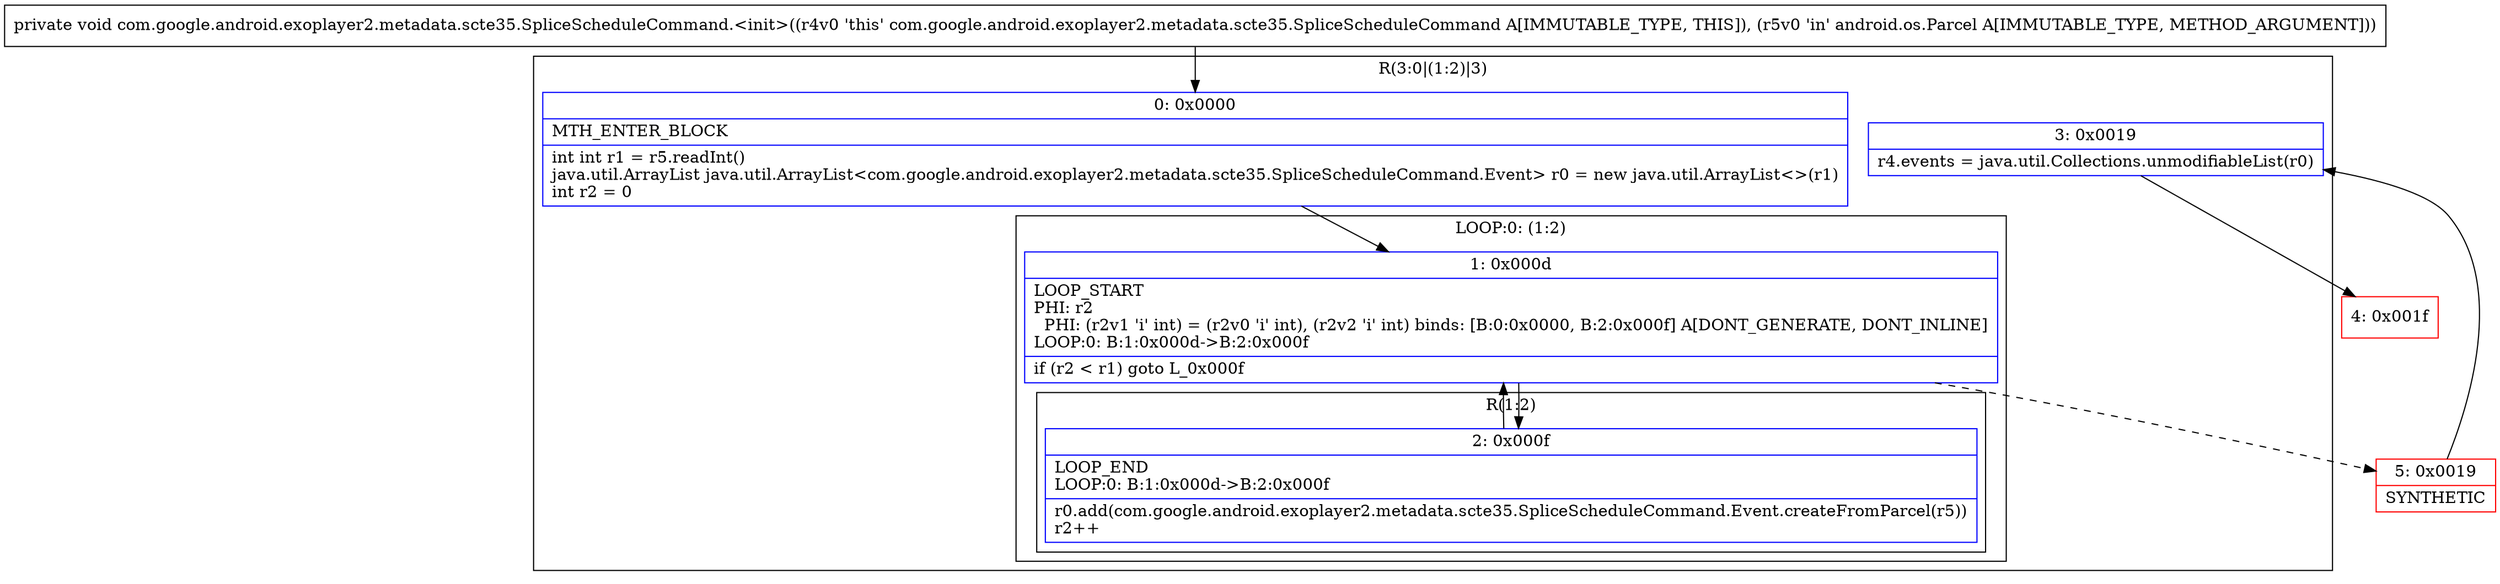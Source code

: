 digraph "CFG forcom.google.android.exoplayer2.metadata.scte35.SpliceScheduleCommand.\<init\>(Landroid\/os\/Parcel;)V" {
subgraph cluster_Region_707015505 {
label = "R(3:0|(1:2)|3)";
node [shape=record,color=blue];
Node_0 [shape=record,label="{0\:\ 0x0000|MTH_ENTER_BLOCK\l|int int r1 = r5.readInt()\ljava.util.ArrayList java.util.ArrayList\<com.google.android.exoplayer2.metadata.scte35.SpliceScheduleCommand.Event\> r0 = new java.util.ArrayList\<\>(r1)\lint r2 = 0\l}"];
subgraph cluster_LoopRegion_539598257 {
label = "LOOP:0: (1:2)";
node [shape=record,color=blue];
Node_1 [shape=record,label="{1\:\ 0x000d|LOOP_START\lPHI: r2 \l  PHI: (r2v1 'i' int) = (r2v0 'i' int), (r2v2 'i' int) binds: [B:0:0x0000, B:2:0x000f] A[DONT_GENERATE, DONT_INLINE]\lLOOP:0: B:1:0x000d\-\>B:2:0x000f\l|if (r2 \< r1) goto L_0x000f\l}"];
subgraph cluster_Region_890432314 {
label = "R(1:2)";
node [shape=record,color=blue];
Node_2 [shape=record,label="{2\:\ 0x000f|LOOP_END\lLOOP:0: B:1:0x000d\-\>B:2:0x000f\l|r0.add(com.google.android.exoplayer2.metadata.scte35.SpliceScheduleCommand.Event.createFromParcel(r5))\lr2++\l}"];
}
}
Node_3 [shape=record,label="{3\:\ 0x0019|r4.events = java.util.Collections.unmodifiableList(r0)\l}"];
}
Node_4 [shape=record,color=red,label="{4\:\ 0x001f}"];
Node_5 [shape=record,color=red,label="{5\:\ 0x0019|SYNTHETIC\l}"];
MethodNode[shape=record,label="{private void com.google.android.exoplayer2.metadata.scte35.SpliceScheduleCommand.\<init\>((r4v0 'this' com.google.android.exoplayer2.metadata.scte35.SpliceScheduleCommand A[IMMUTABLE_TYPE, THIS]), (r5v0 'in' android.os.Parcel A[IMMUTABLE_TYPE, METHOD_ARGUMENT])) }"];
MethodNode -> Node_0;
Node_0 -> Node_1;
Node_1 -> Node_2;
Node_1 -> Node_5[style=dashed];
Node_2 -> Node_1;
Node_3 -> Node_4;
Node_5 -> Node_3;
}

